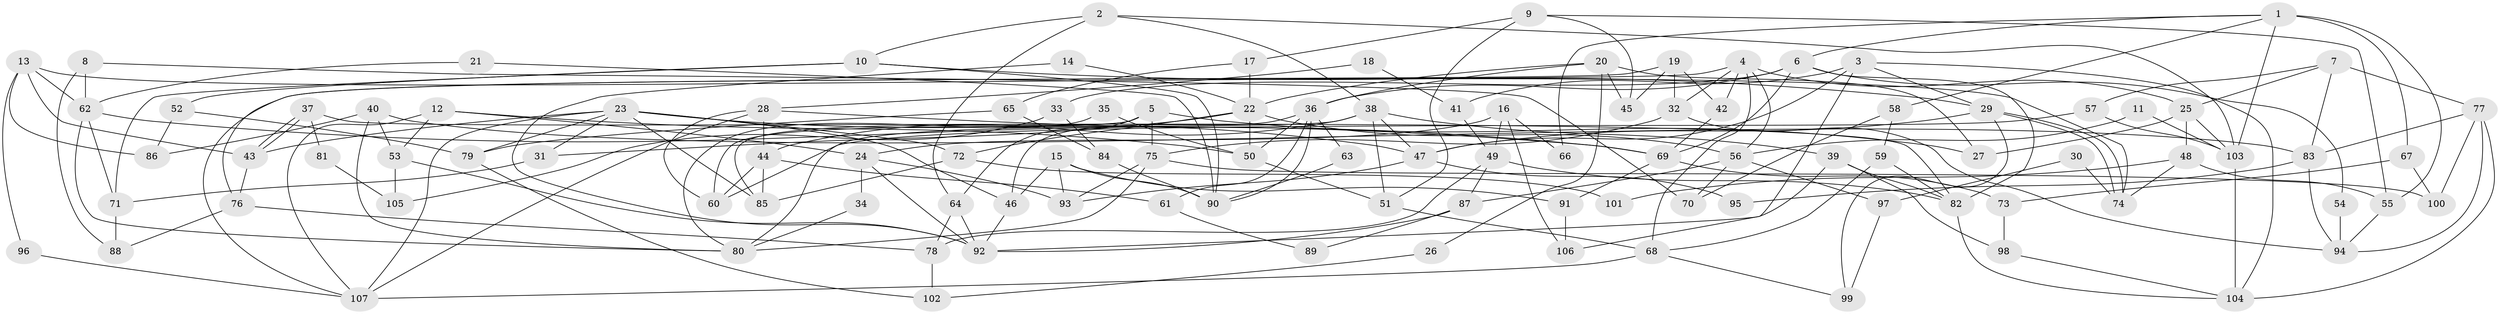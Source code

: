 // coarse degree distribution, {8: 0.07352941176470588, 6: 0.11764705882352941, 7: 0.08823529411764706, 4: 0.19117647058823528, 3: 0.14705882352941177, 2: 0.1323529411764706, 5: 0.16176470588235295, 10: 0.04411764705882353, 11: 0.014705882352941176, 9: 0.014705882352941176, 1: 0.014705882352941176}
// Generated by graph-tools (version 1.1) at 2025/24/03/03/25 07:24:00]
// undirected, 107 vertices, 214 edges
graph export_dot {
graph [start="1"]
  node [color=gray90,style=filled];
  1;
  2;
  3;
  4;
  5;
  6;
  7;
  8;
  9;
  10;
  11;
  12;
  13;
  14;
  15;
  16;
  17;
  18;
  19;
  20;
  21;
  22;
  23;
  24;
  25;
  26;
  27;
  28;
  29;
  30;
  31;
  32;
  33;
  34;
  35;
  36;
  37;
  38;
  39;
  40;
  41;
  42;
  43;
  44;
  45;
  46;
  47;
  48;
  49;
  50;
  51;
  52;
  53;
  54;
  55;
  56;
  57;
  58;
  59;
  60;
  61;
  62;
  63;
  64;
  65;
  66;
  67;
  68;
  69;
  70;
  71;
  72;
  73;
  74;
  75;
  76;
  77;
  78;
  79;
  80;
  81;
  82;
  83;
  84;
  85;
  86;
  87;
  88;
  89;
  90;
  91;
  92;
  93;
  94;
  95;
  96;
  97;
  98;
  99;
  100;
  101;
  102;
  103;
  104;
  105;
  106;
  107;
  1 -- 103;
  1 -- 6;
  1 -- 55;
  1 -- 58;
  1 -- 66;
  1 -- 67;
  2 -- 103;
  2 -- 64;
  2 -- 10;
  2 -- 38;
  3 -- 104;
  3 -- 47;
  3 -- 29;
  3 -- 41;
  3 -- 106;
  4 -- 107;
  4 -- 32;
  4 -- 25;
  4 -- 42;
  4 -- 56;
  4 -- 68;
  5 -- 60;
  5 -- 27;
  5 -- 64;
  5 -- 75;
  5 -- 85;
  6 -- 69;
  6 -- 36;
  6 -- 33;
  6 -- 54;
  6 -- 82;
  7 -- 77;
  7 -- 25;
  7 -- 57;
  7 -- 83;
  8 -- 70;
  8 -- 62;
  8 -- 88;
  9 -- 45;
  9 -- 51;
  9 -- 17;
  9 -- 55;
  10 -- 29;
  10 -- 52;
  10 -- 71;
  10 -- 90;
  11 -- 56;
  11 -- 103;
  12 -- 24;
  12 -- 107;
  12 -- 50;
  12 -- 53;
  13 -- 62;
  13 -- 43;
  13 -- 74;
  13 -- 86;
  13 -- 96;
  14 -- 22;
  14 -- 92;
  15 -- 90;
  15 -- 93;
  15 -- 46;
  15 -- 91;
  16 -- 24;
  16 -- 106;
  16 -- 49;
  16 -- 66;
  17 -- 22;
  17 -- 65;
  18 -- 28;
  18 -- 41;
  19 -- 76;
  19 -- 32;
  19 -- 42;
  19 -- 45;
  20 -- 22;
  20 -- 36;
  20 -- 26;
  20 -- 27;
  20 -- 45;
  21 -- 90;
  21 -- 62;
  22 -- 31;
  22 -- 72;
  22 -- 50;
  22 -- 56;
  23 -- 85;
  23 -- 46;
  23 -- 31;
  23 -- 43;
  23 -- 47;
  23 -- 72;
  23 -- 79;
  23 -- 107;
  24 -- 93;
  24 -- 92;
  24 -- 34;
  25 -- 48;
  25 -- 27;
  25 -- 103;
  26 -- 102;
  28 -- 107;
  28 -- 60;
  28 -- 44;
  28 -- 69;
  29 -- 74;
  29 -- 74;
  29 -- 47;
  29 -- 99;
  30 -- 74;
  30 -- 97;
  31 -- 71;
  32 -- 94;
  32 -- 75;
  33 -- 84;
  33 -- 105;
  34 -- 80;
  35 -- 80;
  35 -- 50;
  36 -- 46;
  36 -- 50;
  36 -- 61;
  36 -- 63;
  36 -- 90;
  37 -- 43;
  37 -- 43;
  37 -- 82;
  37 -- 81;
  38 -- 47;
  38 -- 39;
  38 -- 44;
  38 -- 51;
  38 -- 80;
  39 -- 82;
  39 -- 92;
  39 -- 98;
  40 -- 83;
  40 -- 53;
  40 -- 80;
  40 -- 86;
  41 -- 49;
  42 -- 69;
  43 -- 76;
  44 -- 60;
  44 -- 61;
  44 -- 85;
  46 -- 92;
  47 -- 93;
  47 -- 95;
  48 -- 74;
  48 -- 55;
  48 -- 101;
  49 -- 78;
  49 -- 82;
  49 -- 87;
  50 -- 51;
  51 -- 68;
  52 -- 86;
  52 -- 79;
  53 -- 92;
  53 -- 105;
  54 -- 94;
  55 -- 94;
  56 -- 70;
  56 -- 87;
  56 -- 97;
  57 -- 103;
  57 -- 60;
  58 -- 59;
  58 -- 70;
  59 -- 68;
  59 -- 82;
  61 -- 89;
  62 -- 69;
  62 -- 80;
  62 -- 71;
  63 -- 90;
  64 -- 92;
  64 -- 78;
  65 -- 79;
  65 -- 84;
  67 -- 100;
  67 -- 73;
  68 -- 99;
  68 -- 107;
  69 -- 73;
  69 -- 91;
  71 -- 88;
  72 -- 85;
  72 -- 101;
  73 -- 98;
  75 -- 80;
  75 -- 93;
  75 -- 100;
  76 -- 88;
  76 -- 78;
  77 -- 94;
  77 -- 104;
  77 -- 83;
  77 -- 100;
  78 -- 102;
  79 -- 102;
  81 -- 105;
  82 -- 104;
  83 -- 94;
  83 -- 95;
  84 -- 90;
  87 -- 89;
  87 -- 92;
  91 -- 106;
  96 -- 107;
  97 -- 99;
  98 -- 104;
  103 -- 104;
}
